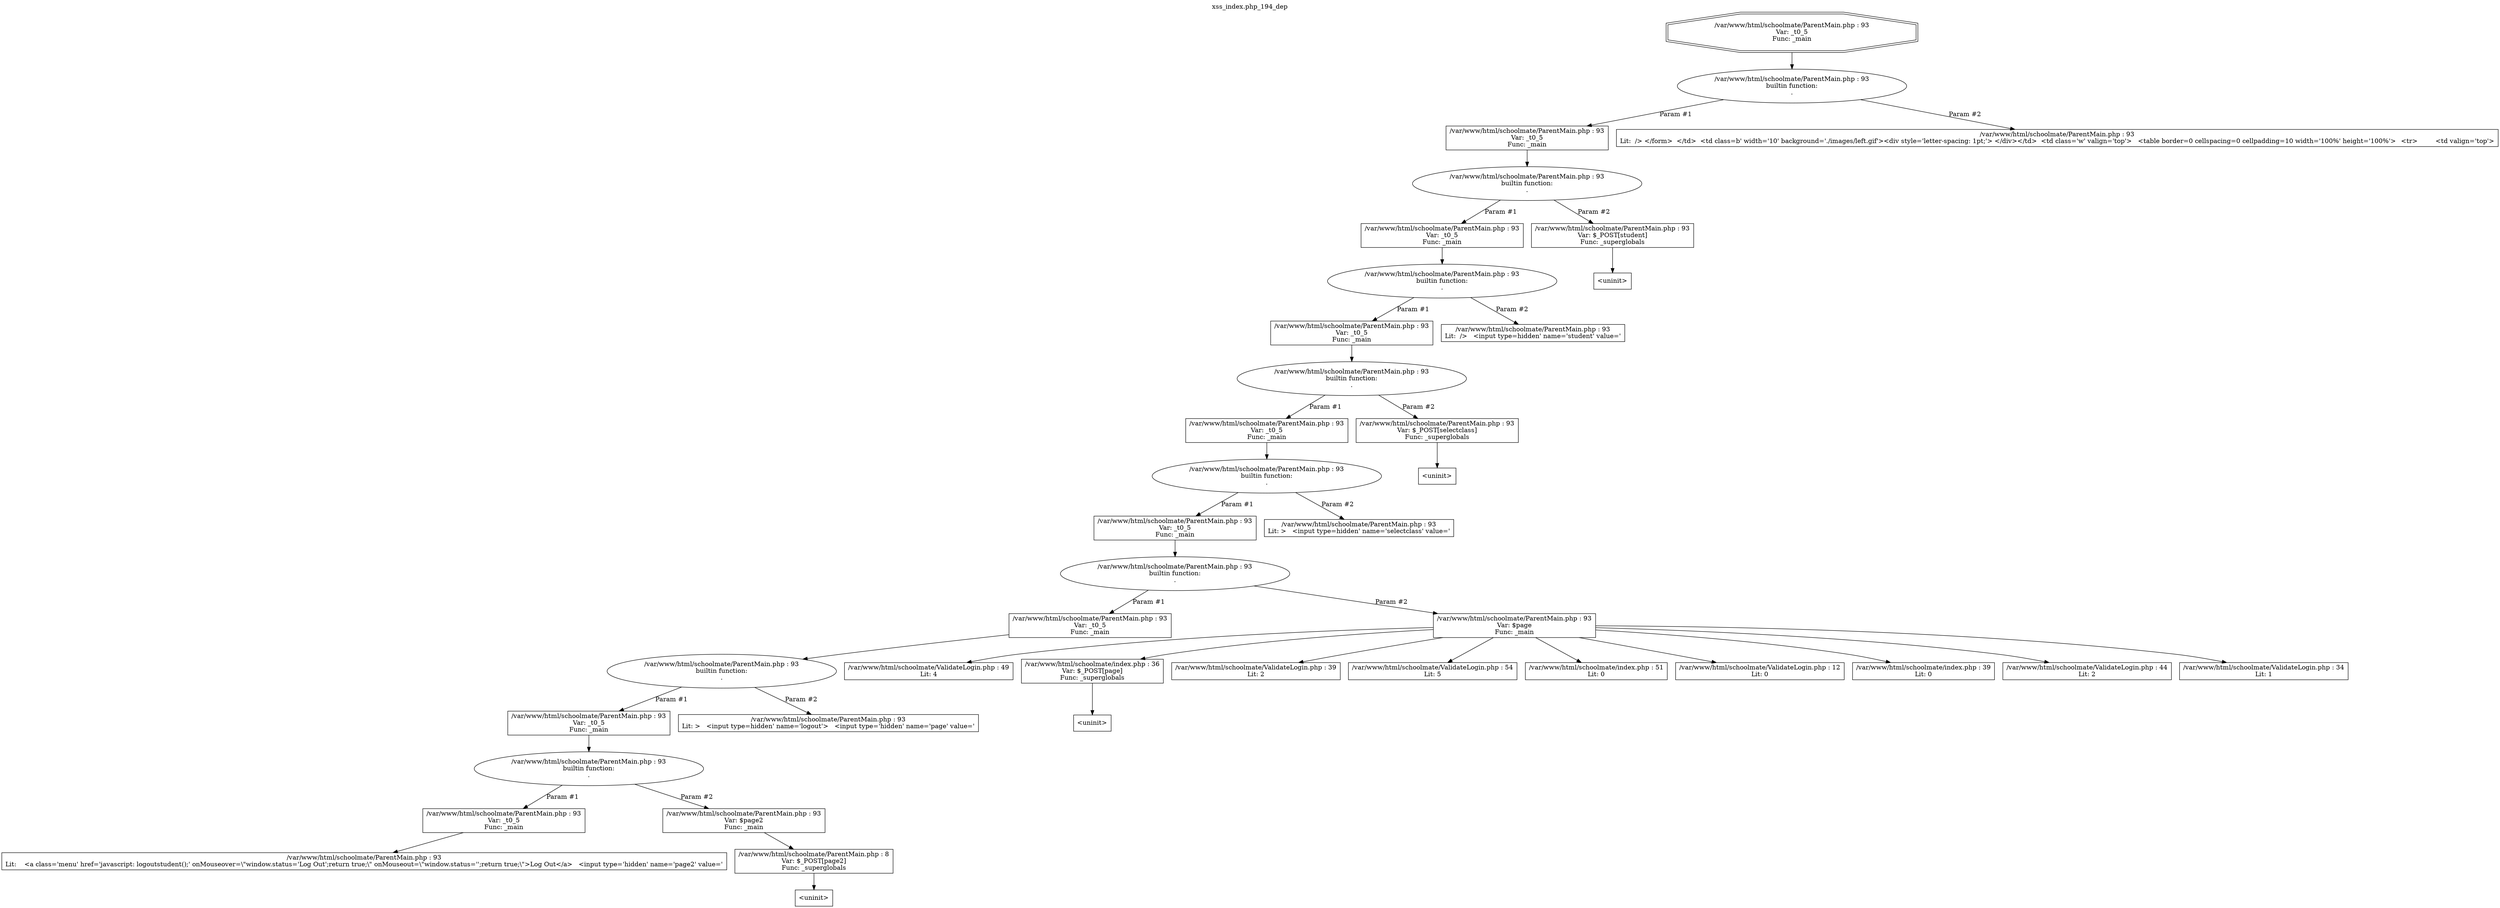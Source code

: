 digraph cfg {
  label="xss_index.php_194_dep";
  labelloc=t;
  n1 [shape=doubleoctagon, label="/var/www/html/schoolmate/ParentMain.php : 93\nVar: _t0_5\nFunc: _main\n"];
  n2 [shape=ellipse, label="/var/www/html/schoolmate/ParentMain.php : 93\nbuiltin function:\n.\n"];
  n3 [shape=box, label="/var/www/html/schoolmate/ParentMain.php : 93\nVar: _t0_5\nFunc: _main\n"];
  n4 [shape=ellipse, label="/var/www/html/schoolmate/ParentMain.php : 93\nbuiltin function:\n.\n"];
  n5 [shape=box, label="/var/www/html/schoolmate/ParentMain.php : 93\nVar: _t0_5\nFunc: _main\n"];
  n6 [shape=ellipse, label="/var/www/html/schoolmate/ParentMain.php : 93\nbuiltin function:\n.\n"];
  n7 [shape=box, label="/var/www/html/schoolmate/ParentMain.php : 93\nVar: _t0_5\nFunc: _main\n"];
  n8 [shape=ellipse, label="/var/www/html/schoolmate/ParentMain.php : 93\nbuiltin function:\n.\n"];
  n9 [shape=box, label="/var/www/html/schoolmate/ParentMain.php : 93\nVar: _t0_5\nFunc: _main\n"];
  n10 [shape=ellipse, label="/var/www/html/schoolmate/ParentMain.php : 93\nbuiltin function:\n.\n"];
  n11 [shape=box, label="/var/www/html/schoolmate/ParentMain.php : 93\nVar: _t0_5\nFunc: _main\n"];
  n12 [shape=ellipse, label="/var/www/html/schoolmate/ParentMain.php : 93\nbuiltin function:\n.\n"];
  n13 [shape=box, label="/var/www/html/schoolmate/ParentMain.php : 93\nVar: _t0_5\nFunc: _main\n"];
  n14 [shape=ellipse, label="/var/www/html/schoolmate/ParentMain.php : 93\nbuiltin function:\n.\n"];
  n15 [shape=box, label="/var/www/html/schoolmate/ParentMain.php : 93\nVar: _t0_5\nFunc: _main\n"];
  n16 [shape=ellipse, label="/var/www/html/schoolmate/ParentMain.php : 93\nbuiltin function:\n.\n"];
  n17 [shape=box, label="/var/www/html/schoolmate/ParentMain.php : 93\nVar: _t0_5\nFunc: _main\n"];
  n18 [shape=box, label="/var/www/html/schoolmate/ParentMain.php : 93\nLit:    <a class='menu' href='javascript: logoutstudent();' onMouseover=\\\"window.status='Log Out';return true;\\\" onMouseout=\\\"window.status='';return true;\\\">Log Out</a>   <input type='hidden' name='page2' value='\n"];
  n19 [shape=box, label="/var/www/html/schoolmate/ParentMain.php : 93\nVar: $page2\nFunc: _main\n"];
  n20 [shape=box, label="/var/www/html/schoolmate/ParentMain.php : 8\nVar: $_POST[page2]\nFunc: _superglobals\n"];
  n21 [shape=box, label="<uninit>"];
  n22 [shape=box, label="/var/www/html/schoolmate/ParentMain.php : 93\nLit: >   <input type=hidden' name='logout'>   <input type='hidden' name='page' value='\n"];
  n23 [shape=box, label="/var/www/html/schoolmate/ParentMain.php : 93\nVar: $page\nFunc: _main\n"];
  n24 [shape=box, label="/var/www/html/schoolmate/ValidateLogin.php : 49\nLit: 4\n"];
  n25 [shape=box, label="/var/www/html/schoolmate/index.php : 36\nVar: $_POST[page]\nFunc: _superglobals\n"];
  n26 [shape=box, label="<uninit>"];
  n27 [shape=box, label="/var/www/html/schoolmate/ValidateLogin.php : 39\nLit: 2\n"];
  n28 [shape=box, label="/var/www/html/schoolmate/ValidateLogin.php : 54\nLit: 5\n"];
  n29 [shape=box, label="/var/www/html/schoolmate/index.php : 51\nLit: 0\n"];
  n30 [shape=box, label="/var/www/html/schoolmate/ValidateLogin.php : 12\nLit: 0\n"];
  n31 [shape=box, label="/var/www/html/schoolmate/index.php : 39\nLit: 0\n"];
  n32 [shape=box, label="/var/www/html/schoolmate/ValidateLogin.php : 44\nLit: 2\n"];
  n33 [shape=box, label="/var/www/html/schoolmate/ValidateLogin.php : 34\nLit: 1\n"];
  n34 [shape=box, label="/var/www/html/schoolmate/ParentMain.php : 93\nLit: >   <input type=hidden' name='selectclass' value='\n"];
  n35 [shape=box, label="/var/www/html/schoolmate/ParentMain.php : 93\nVar: $_POST[selectclass]\nFunc: _superglobals\n"];
  n36 [shape=box, label="<uninit>"];
  n37 [shape=box, label="/var/www/html/schoolmate/ParentMain.php : 93\nLit:  />   <input type=hidden' name='student' value='\n"];
  n38 [shape=box, label="/var/www/html/schoolmate/ParentMain.php : 93\nVar: $_POST[student]\nFunc: _superglobals\n"];
  n39 [shape=box, label="<uninit>"];
  n40 [shape=box, label="/var/www/html/schoolmate/ParentMain.php : 93\nLit:  /> </form>  </td>  <td class=b' width='10' background='./images/left.gif'><div style='letter-spacing: 1pt;'>&nbsp;</div></td>  <td class='w' valign='top'>   <table border=0 cellspacing=0 cellpadding=10 width='100%' height='100%'>	<tr>	 <td valign='top'>\n"];
  n1 -> n2;
  n3 -> n4;
  n5 -> n6;
  n7 -> n8;
  n9 -> n10;
  n11 -> n12;
  n13 -> n14;
  n15 -> n16;
  n17 -> n18;
  n16 -> n17[label="Param #1"];
  n16 -> n19[label="Param #2"];
  n20 -> n21;
  n19 -> n20;
  n14 -> n15[label="Param #1"];
  n14 -> n22[label="Param #2"];
  n12 -> n13[label="Param #1"];
  n12 -> n23[label="Param #2"];
  n23 -> n24;
  n23 -> n25;
  n23 -> n27;
  n23 -> n28;
  n23 -> n29;
  n23 -> n30;
  n23 -> n31;
  n23 -> n32;
  n23 -> n33;
  n25 -> n26;
  n10 -> n11[label="Param #1"];
  n10 -> n34[label="Param #2"];
  n8 -> n9[label="Param #1"];
  n8 -> n35[label="Param #2"];
  n35 -> n36;
  n6 -> n7[label="Param #1"];
  n6 -> n37[label="Param #2"];
  n4 -> n5[label="Param #1"];
  n4 -> n38[label="Param #2"];
  n38 -> n39;
  n2 -> n3[label="Param #1"];
  n2 -> n40[label="Param #2"];
}
